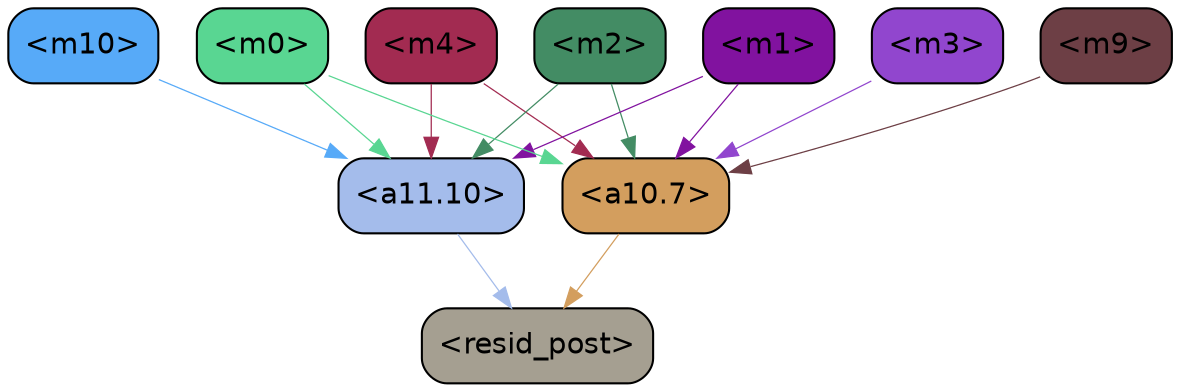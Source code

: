 strict digraph "" {
	graph [bgcolor=transparent,
		layout=dot,
		overlap=false,
		splines=true
	];
	"<a11.10>"	[color=black,
		fillcolor="#a4bceb",
		fontname=Helvetica,
		shape=box,
		style="filled, rounded"];
	"<resid_post>"	[color=black,
		fillcolor="#a59f91",
		fontname=Helvetica,
		shape=box,
		style="filled, rounded"];
	"<a11.10>" -> "<resid_post>"	[color="#a4bceb",
		penwidth=0.6];
	"<a10.7>"	[color=black,
		fillcolor="#d39e5e",
		fontname=Helvetica,
		shape=box,
		style="filled, rounded"];
	"<a10.7>" -> "<resid_post>"	[color="#d39e5e",
		penwidth=0.6];
	"<m10>"	[color=black,
		fillcolor="#57aaf8",
		fontname=Helvetica,
		shape=box,
		style="filled, rounded"];
	"<m10>" -> "<a11.10>"	[color="#57aaf8",
		penwidth=0.6];
	"<m4>"	[color=black,
		fillcolor="#a22b51",
		fontname=Helvetica,
		shape=box,
		style="filled, rounded"];
	"<m4>" -> "<a11.10>"	[color="#a22b51",
		penwidth=0.6];
	"<m4>" -> "<a10.7>"	[color="#a22b51",
		penwidth=0.6];
	"<m2>"	[color=black,
		fillcolor="#438c64",
		fontname=Helvetica,
		shape=box,
		style="filled, rounded"];
	"<m2>" -> "<a11.10>"	[color="#438c64",
		penwidth=0.6];
	"<m2>" -> "<a10.7>"	[color="#438c64",
		penwidth=0.6];
	"<m1>"	[color=black,
		fillcolor="#81129f",
		fontname=Helvetica,
		shape=box,
		style="filled, rounded"];
	"<m1>" -> "<a11.10>"	[color="#81129f",
		penwidth=0.6];
	"<m1>" -> "<a10.7>"	[color="#81129f",
		penwidth=0.6];
	"<m0>"	[color=black,
		fillcolor="#59d692",
		fontname=Helvetica,
		shape=box,
		style="filled, rounded"];
	"<m0>" -> "<a11.10>"	[color="#59d692",
		penwidth=0.6];
	"<m0>" -> "<a10.7>"	[color="#59d692",
		penwidth=0.6];
	"<m9>"	[color=black,
		fillcolor="#6d3f45",
		fontname=Helvetica,
		shape=box,
		style="filled, rounded"];
	"<m9>" -> "<a10.7>"	[color="#6d3f45",
		penwidth=0.6];
	"<m3>"	[color=black,
		fillcolor="#9146ce",
		fontname=Helvetica,
		shape=box,
		style="filled, rounded"];
	"<m3>" -> "<a10.7>"	[color="#9146ce",
		penwidth=0.6];
}
